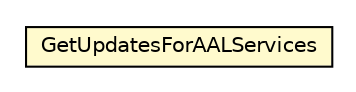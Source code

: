 #!/usr/local/bin/dot
#
# Class diagram 
# Generated by UMLGraph version R5_6-24-gf6e263 (http://www.umlgraph.org/)
#

digraph G {
	edge [fontname="Helvetica",fontsize=10,labelfontname="Helvetica",labelfontsize=10];
	node [fontname="Helvetica",fontsize=10,shape=plaintext];
	nodesep=0.25;
	ranksep=0.5;
	// org.universAAL.commerce.ustore.tools.GetUpdatesForAALServices
	c4265912 [label=<<table title="org.universAAL.commerce.ustore.tools.GetUpdatesForAALServices" border="0" cellborder="1" cellspacing="0" cellpadding="2" port="p" bgcolor="lemonChiffon" href="./GetUpdatesForAALServices.html">
		<tr><td><table border="0" cellspacing="0" cellpadding="1">
<tr><td align="center" balign="center"> GetUpdatesForAALServices </td></tr>
		</table></td></tr>
		</table>>, URL="./GetUpdatesForAALServices.html", fontname="Helvetica", fontcolor="black", fontsize=10.0];
}

